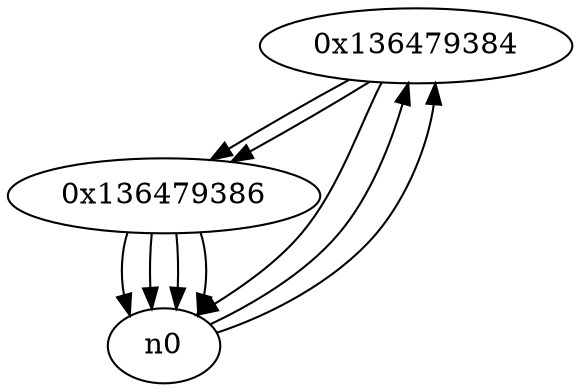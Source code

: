 digraph G{
/* nodes */
  n1 [label="0x136479384"]
  n2 [label="0x136479386"]
/* edges */
n1 -> n2;
n1 -> n0;
n0 -> n1;
n0 -> n1;
n2 -> n0;
n2 -> n0;
n2 -> n0;
n2 -> n0;
n1 -> n2;
}
